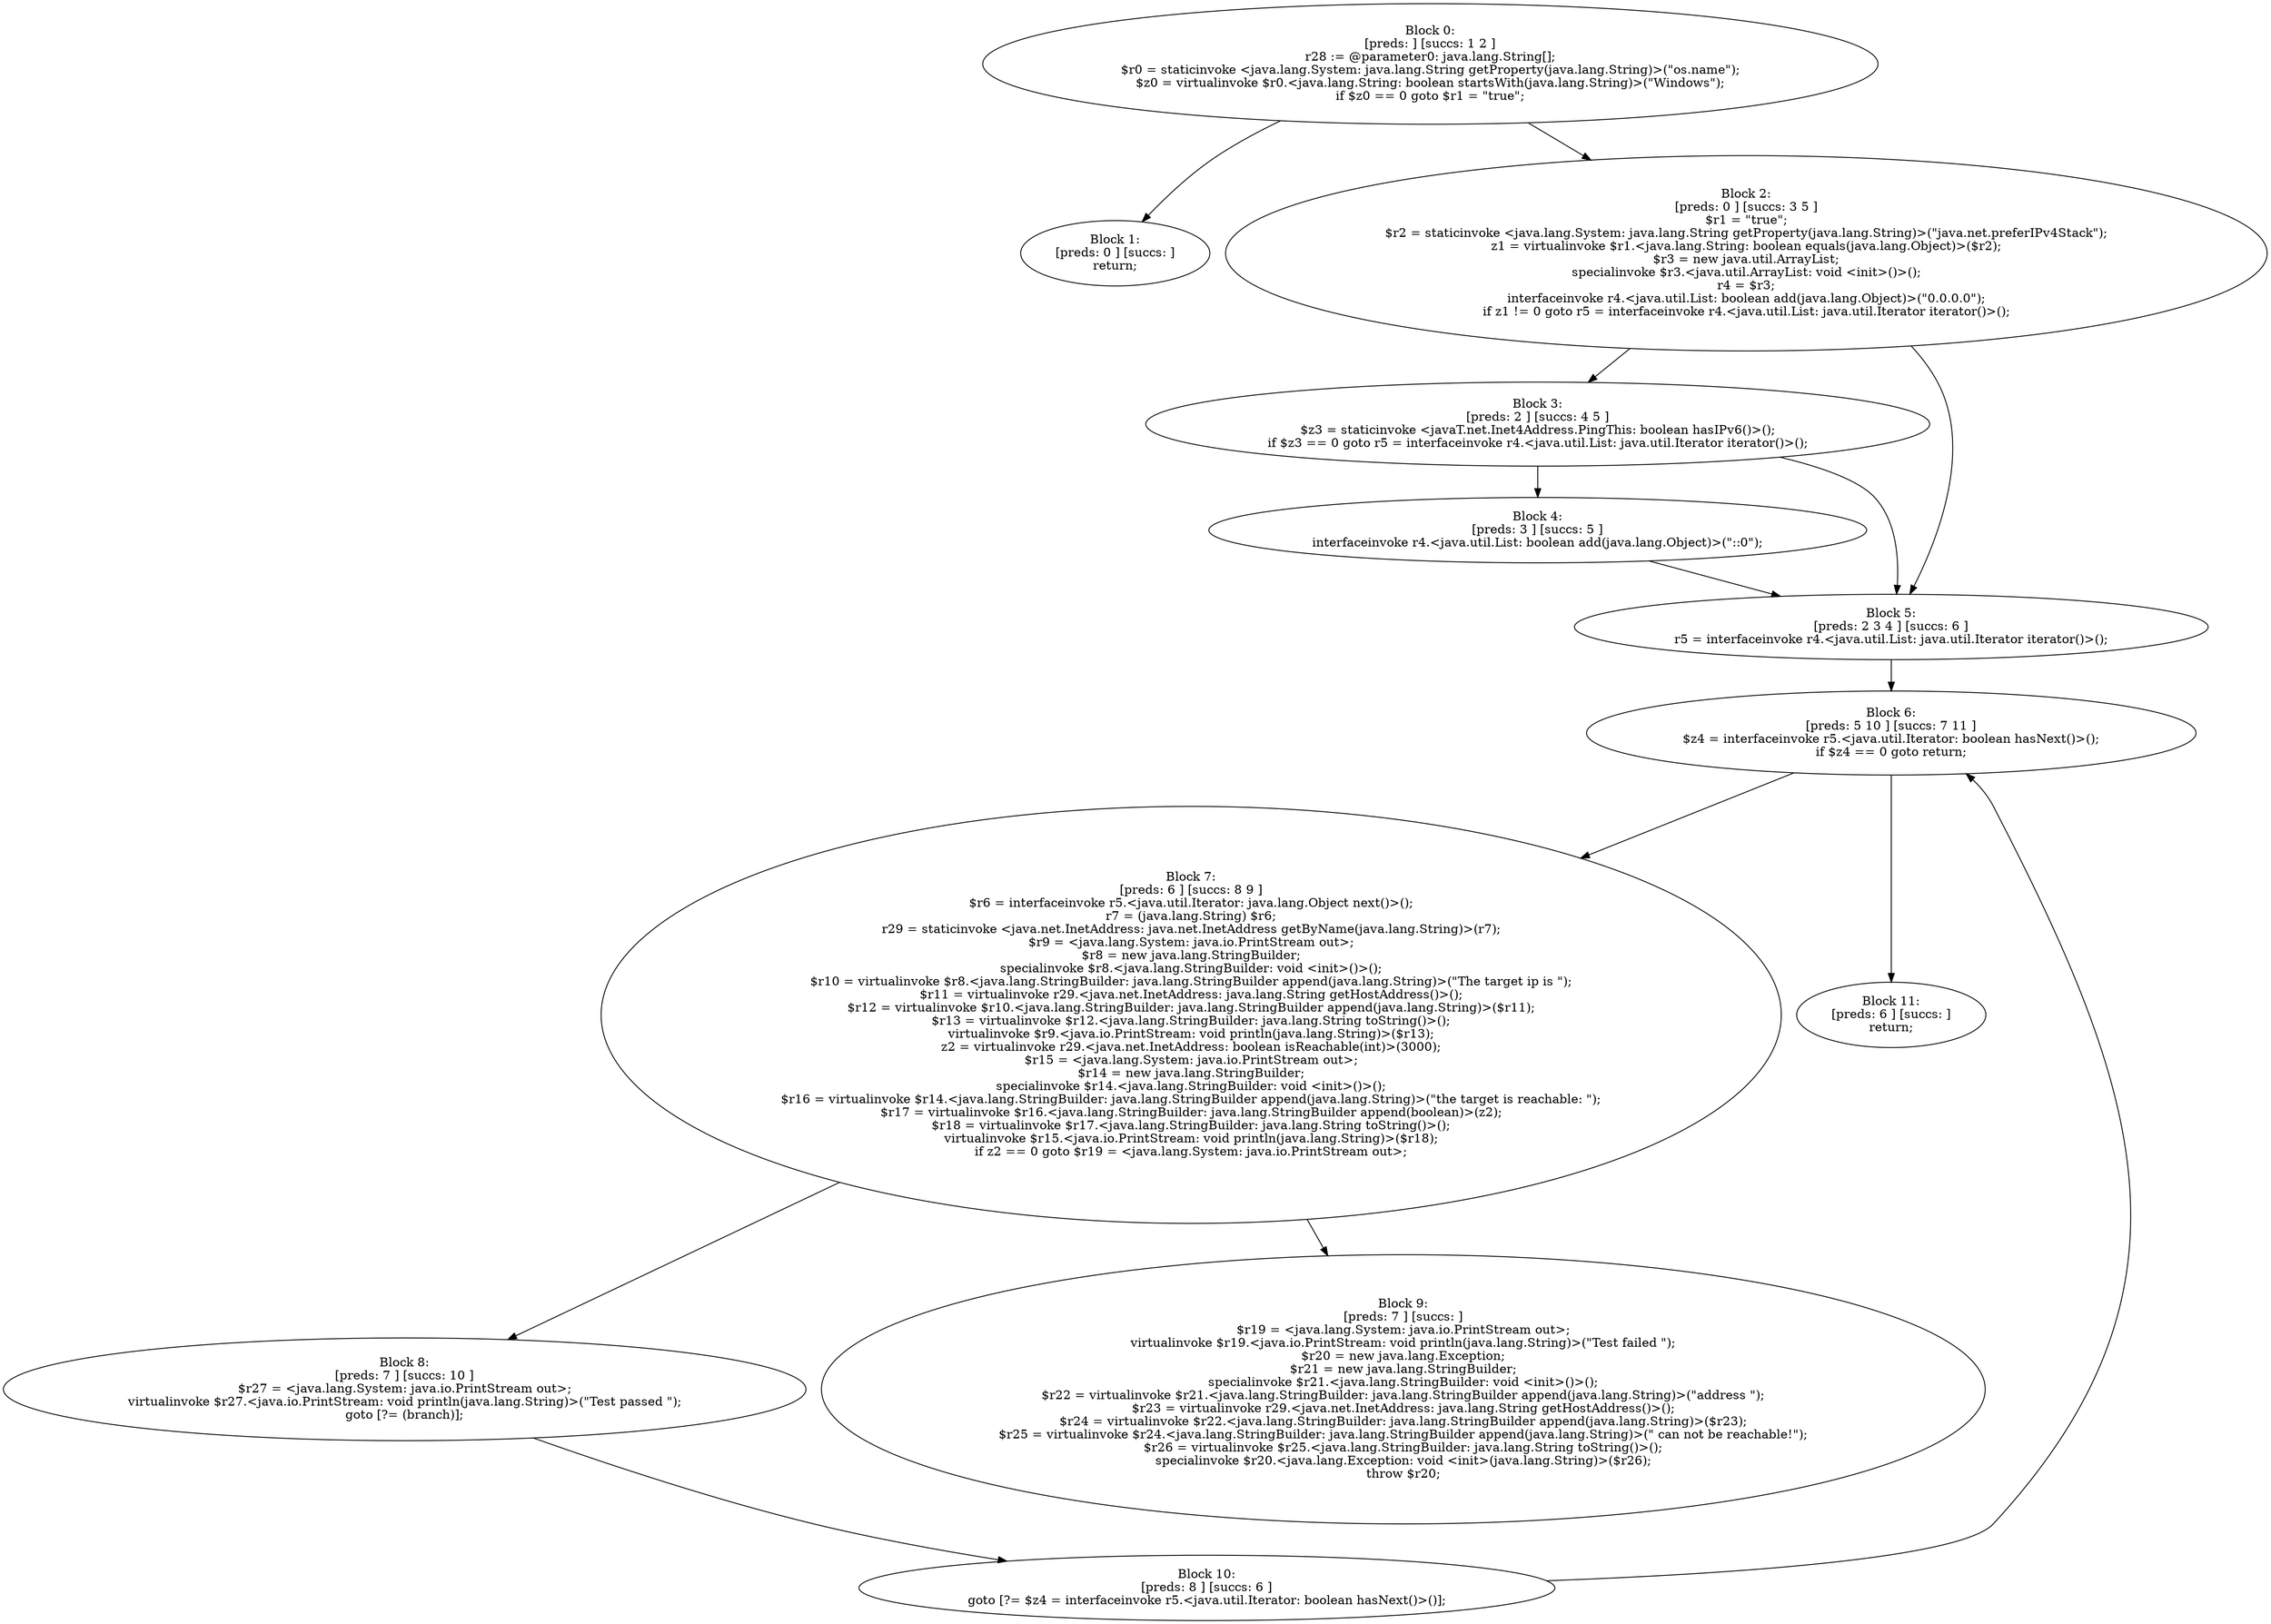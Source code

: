 digraph "unitGraph" {
    "Block 0:
[preds: ] [succs: 1 2 ]
r28 := @parameter0: java.lang.String[];
$r0 = staticinvoke <java.lang.System: java.lang.String getProperty(java.lang.String)>(\"os.name\");
$z0 = virtualinvoke $r0.<java.lang.String: boolean startsWith(java.lang.String)>(\"Windows\");
if $z0 == 0 goto $r1 = \"true\";
"
    "Block 1:
[preds: 0 ] [succs: ]
return;
"
    "Block 2:
[preds: 0 ] [succs: 3 5 ]
$r1 = \"true\";
$r2 = staticinvoke <java.lang.System: java.lang.String getProperty(java.lang.String)>(\"java.net.preferIPv4Stack\");
z1 = virtualinvoke $r1.<java.lang.String: boolean equals(java.lang.Object)>($r2);
$r3 = new java.util.ArrayList;
specialinvoke $r3.<java.util.ArrayList: void <init>()>();
r4 = $r3;
interfaceinvoke r4.<java.util.List: boolean add(java.lang.Object)>(\"0.0.0.0\");
if z1 != 0 goto r5 = interfaceinvoke r4.<java.util.List: java.util.Iterator iterator()>();
"
    "Block 3:
[preds: 2 ] [succs: 4 5 ]
$z3 = staticinvoke <javaT.net.Inet4Address.PingThis: boolean hasIPv6()>();
if $z3 == 0 goto r5 = interfaceinvoke r4.<java.util.List: java.util.Iterator iterator()>();
"
    "Block 4:
[preds: 3 ] [succs: 5 ]
interfaceinvoke r4.<java.util.List: boolean add(java.lang.Object)>(\"::0\");
"
    "Block 5:
[preds: 2 3 4 ] [succs: 6 ]
r5 = interfaceinvoke r4.<java.util.List: java.util.Iterator iterator()>();
"
    "Block 6:
[preds: 5 10 ] [succs: 7 11 ]
$z4 = interfaceinvoke r5.<java.util.Iterator: boolean hasNext()>();
if $z4 == 0 goto return;
"
    "Block 7:
[preds: 6 ] [succs: 8 9 ]
$r6 = interfaceinvoke r5.<java.util.Iterator: java.lang.Object next()>();
r7 = (java.lang.String) $r6;
r29 = staticinvoke <java.net.InetAddress: java.net.InetAddress getByName(java.lang.String)>(r7);
$r9 = <java.lang.System: java.io.PrintStream out>;
$r8 = new java.lang.StringBuilder;
specialinvoke $r8.<java.lang.StringBuilder: void <init>()>();
$r10 = virtualinvoke $r8.<java.lang.StringBuilder: java.lang.StringBuilder append(java.lang.String)>(\"The target ip is \");
$r11 = virtualinvoke r29.<java.net.InetAddress: java.lang.String getHostAddress()>();
$r12 = virtualinvoke $r10.<java.lang.StringBuilder: java.lang.StringBuilder append(java.lang.String)>($r11);
$r13 = virtualinvoke $r12.<java.lang.StringBuilder: java.lang.String toString()>();
virtualinvoke $r9.<java.io.PrintStream: void println(java.lang.String)>($r13);
z2 = virtualinvoke r29.<java.net.InetAddress: boolean isReachable(int)>(3000);
$r15 = <java.lang.System: java.io.PrintStream out>;
$r14 = new java.lang.StringBuilder;
specialinvoke $r14.<java.lang.StringBuilder: void <init>()>();
$r16 = virtualinvoke $r14.<java.lang.StringBuilder: java.lang.StringBuilder append(java.lang.String)>(\"the target is reachable: \");
$r17 = virtualinvoke $r16.<java.lang.StringBuilder: java.lang.StringBuilder append(boolean)>(z2);
$r18 = virtualinvoke $r17.<java.lang.StringBuilder: java.lang.String toString()>();
virtualinvoke $r15.<java.io.PrintStream: void println(java.lang.String)>($r18);
if z2 == 0 goto $r19 = <java.lang.System: java.io.PrintStream out>;
"
    "Block 8:
[preds: 7 ] [succs: 10 ]
$r27 = <java.lang.System: java.io.PrintStream out>;
virtualinvoke $r27.<java.io.PrintStream: void println(java.lang.String)>(\"Test passed \");
goto [?= (branch)];
"
    "Block 9:
[preds: 7 ] [succs: ]
$r19 = <java.lang.System: java.io.PrintStream out>;
virtualinvoke $r19.<java.io.PrintStream: void println(java.lang.String)>(\"Test failed \");
$r20 = new java.lang.Exception;
$r21 = new java.lang.StringBuilder;
specialinvoke $r21.<java.lang.StringBuilder: void <init>()>();
$r22 = virtualinvoke $r21.<java.lang.StringBuilder: java.lang.StringBuilder append(java.lang.String)>(\"address \");
$r23 = virtualinvoke r29.<java.net.InetAddress: java.lang.String getHostAddress()>();
$r24 = virtualinvoke $r22.<java.lang.StringBuilder: java.lang.StringBuilder append(java.lang.String)>($r23);
$r25 = virtualinvoke $r24.<java.lang.StringBuilder: java.lang.StringBuilder append(java.lang.String)>(\" can not be reachable!\");
$r26 = virtualinvoke $r25.<java.lang.StringBuilder: java.lang.String toString()>();
specialinvoke $r20.<java.lang.Exception: void <init>(java.lang.String)>($r26);
throw $r20;
"
    "Block 10:
[preds: 8 ] [succs: 6 ]
goto [?= $z4 = interfaceinvoke r5.<java.util.Iterator: boolean hasNext()>()];
"
    "Block 11:
[preds: 6 ] [succs: ]
return;
"
    "Block 0:
[preds: ] [succs: 1 2 ]
r28 := @parameter0: java.lang.String[];
$r0 = staticinvoke <java.lang.System: java.lang.String getProperty(java.lang.String)>(\"os.name\");
$z0 = virtualinvoke $r0.<java.lang.String: boolean startsWith(java.lang.String)>(\"Windows\");
if $z0 == 0 goto $r1 = \"true\";
"->"Block 1:
[preds: 0 ] [succs: ]
return;
";
    "Block 0:
[preds: ] [succs: 1 2 ]
r28 := @parameter0: java.lang.String[];
$r0 = staticinvoke <java.lang.System: java.lang.String getProperty(java.lang.String)>(\"os.name\");
$z0 = virtualinvoke $r0.<java.lang.String: boolean startsWith(java.lang.String)>(\"Windows\");
if $z0 == 0 goto $r1 = \"true\";
"->"Block 2:
[preds: 0 ] [succs: 3 5 ]
$r1 = \"true\";
$r2 = staticinvoke <java.lang.System: java.lang.String getProperty(java.lang.String)>(\"java.net.preferIPv4Stack\");
z1 = virtualinvoke $r1.<java.lang.String: boolean equals(java.lang.Object)>($r2);
$r3 = new java.util.ArrayList;
specialinvoke $r3.<java.util.ArrayList: void <init>()>();
r4 = $r3;
interfaceinvoke r4.<java.util.List: boolean add(java.lang.Object)>(\"0.0.0.0\");
if z1 != 0 goto r5 = interfaceinvoke r4.<java.util.List: java.util.Iterator iterator()>();
";
    "Block 2:
[preds: 0 ] [succs: 3 5 ]
$r1 = \"true\";
$r2 = staticinvoke <java.lang.System: java.lang.String getProperty(java.lang.String)>(\"java.net.preferIPv4Stack\");
z1 = virtualinvoke $r1.<java.lang.String: boolean equals(java.lang.Object)>($r2);
$r3 = new java.util.ArrayList;
specialinvoke $r3.<java.util.ArrayList: void <init>()>();
r4 = $r3;
interfaceinvoke r4.<java.util.List: boolean add(java.lang.Object)>(\"0.0.0.0\");
if z1 != 0 goto r5 = interfaceinvoke r4.<java.util.List: java.util.Iterator iterator()>();
"->"Block 3:
[preds: 2 ] [succs: 4 5 ]
$z3 = staticinvoke <javaT.net.Inet4Address.PingThis: boolean hasIPv6()>();
if $z3 == 0 goto r5 = interfaceinvoke r4.<java.util.List: java.util.Iterator iterator()>();
";
    "Block 2:
[preds: 0 ] [succs: 3 5 ]
$r1 = \"true\";
$r2 = staticinvoke <java.lang.System: java.lang.String getProperty(java.lang.String)>(\"java.net.preferIPv4Stack\");
z1 = virtualinvoke $r1.<java.lang.String: boolean equals(java.lang.Object)>($r2);
$r3 = new java.util.ArrayList;
specialinvoke $r3.<java.util.ArrayList: void <init>()>();
r4 = $r3;
interfaceinvoke r4.<java.util.List: boolean add(java.lang.Object)>(\"0.0.0.0\");
if z1 != 0 goto r5 = interfaceinvoke r4.<java.util.List: java.util.Iterator iterator()>();
"->"Block 5:
[preds: 2 3 4 ] [succs: 6 ]
r5 = interfaceinvoke r4.<java.util.List: java.util.Iterator iterator()>();
";
    "Block 3:
[preds: 2 ] [succs: 4 5 ]
$z3 = staticinvoke <javaT.net.Inet4Address.PingThis: boolean hasIPv6()>();
if $z3 == 0 goto r5 = interfaceinvoke r4.<java.util.List: java.util.Iterator iterator()>();
"->"Block 4:
[preds: 3 ] [succs: 5 ]
interfaceinvoke r4.<java.util.List: boolean add(java.lang.Object)>(\"::0\");
";
    "Block 3:
[preds: 2 ] [succs: 4 5 ]
$z3 = staticinvoke <javaT.net.Inet4Address.PingThis: boolean hasIPv6()>();
if $z3 == 0 goto r5 = interfaceinvoke r4.<java.util.List: java.util.Iterator iterator()>();
"->"Block 5:
[preds: 2 3 4 ] [succs: 6 ]
r5 = interfaceinvoke r4.<java.util.List: java.util.Iterator iterator()>();
";
    "Block 4:
[preds: 3 ] [succs: 5 ]
interfaceinvoke r4.<java.util.List: boolean add(java.lang.Object)>(\"::0\");
"->"Block 5:
[preds: 2 3 4 ] [succs: 6 ]
r5 = interfaceinvoke r4.<java.util.List: java.util.Iterator iterator()>();
";
    "Block 5:
[preds: 2 3 4 ] [succs: 6 ]
r5 = interfaceinvoke r4.<java.util.List: java.util.Iterator iterator()>();
"->"Block 6:
[preds: 5 10 ] [succs: 7 11 ]
$z4 = interfaceinvoke r5.<java.util.Iterator: boolean hasNext()>();
if $z4 == 0 goto return;
";
    "Block 6:
[preds: 5 10 ] [succs: 7 11 ]
$z4 = interfaceinvoke r5.<java.util.Iterator: boolean hasNext()>();
if $z4 == 0 goto return;
"->"Block 7:
[preds: 6 ] [succs: 8 9 ]
$r6 = interfaceinvoke r5.<java.util.Iterator: java.lang.Object next()>();
r7 = (java.lang.String) $r6;
r29 = staticinvoke <java.net.InetAddress: java.net.InetAddress getByName(java.lang.String)>(r7);
$r9 = <java.lang.System: java.io.PrintStream out>;
$r8 = new java.lang.StringBuilder;
specialinvoke $r8.<java.lang.StringBuilder: void <init>()>();
$r10 = virtualinvoke $r8.<java.lang.StringBuilder: java.lang.StringBuilder append(java.lang.String)>(\"The target ip is \");
$r11 = virtualinvoke r29.<java.net.InetAddress: java.lang.String getHostAddress()>();
$r12 = virtualinvoke $r10.<java.lang.StringBuilder: java.lang.StringBuilder append(java.lang.String)>($r11);
$r13 = virtualinvoke $r12.<java.lang.StringBuilder: java.lang.String toString()>();
virtualinvoke $r9.<java.io.PrintStream: void println(java.lang.String)>($r13);
z2 = virtualinvoke r29.<java.net.InetAddress: boolean isReachable(int)>(3000);
$r15 = <java.lang.System: java.io.PrintStream out>;
$r14 = new java.lang.StringBuilder;
specialinvoke $r14.<java.lang.StringBuilder: void <init>()>();
$r16 = virtualinvoke $r14.<java.lang.StringBuilder: java.lang.StringBuilder append(java.lang.String)>(\"the target is reachable: \");
$r17 = virtualinvoke $r16.<java.lang.StringBuilder: java.lang.StringBuilder append(boolean)>(z2);
$r18 = virtualinvoke $r17.<java.lang.StringBuilder: java.lang.String toString()>();
virtualinvoke $r15.<java.io.PrintStream: void println(java.lang.String)>($r18);
if z2 == 0 goto $r19 = <java.lang.System: java.io.PrintStream out>;
";
    "Block 6:
[preds: 5 10 ] [succs: 7 11 ]
$z4 = interfaceinvoke r5.<java.util.Iterator: boolean hasNext()>();
if $z4 == 0 goto return;
"->"Block 11:
[preds: 6 ] [succs: ]
return;
";
    "Block 7:
[preds: 6 ] [succs: 8 9 ]
$r6 = interfaceinvoke r5.<java.util.Iterator: java.lang.Object next()>();
r7 = (java.lang.String) $r6;
r29 = staticinvoke <java.net.InetAddress: java.net.InetAddress getByName(java.lang.String)>(r7);
$r9 = <java.lang.System: java.io.PrintStream out>;
$r8 = new java.lang.StringBuilder;
specialinvoke $r8.<java.lang.StringBuilder: void <init>()>();
$r10 = virtualinvoke $r8.<java.lang.StringBuilder: java.lang.StringBuilder append(java.lang.String)>(\"The target ip is \");
$r11 = virtualinvoke r29.<java.net.InetAddress: java.lang.String getHostAddress()>();
$r12 = virtualinvoke $r10.<java.lang.StringBuilder: java.lang.StringBuilder append(java.lang.String)>($r11);
$r13 = virtualinvoke $r12.<java.lang.StringBuilder: java.lang.String toString()>();
virtualinvoke $r9.<java.io.PrintStream: void println(java.lang.String)>($r13);
z2 = virtualinvoke r29.<java.net.InetAddress: boolean isReachable(int)>(3000);
$r15 = <java.lang.System: java.io.PrintStream out>;
$r14 = new java.lang.StringBuilder;
specialinvoke $r14.<java.lang.StringBuilder: void <init>()>();
$r16 = virtualinvoke $r14.<java.lang.StringBuilder: java.lang.StringBuilder append(java.lang.String)>(\"the target is reachable: \");
$r17 = virtualinvoke $r16.<java.lang.StringBuilder: java.lang.StringBuilder append(boolean)>(z2);
$r18 = virtualinvoke $r17.<java.lang.StringBuilder: java.lang.String toString()>();
virtualinvoke $r15.<java.io.PrintStream: void println(java.lang.String)>($r18);
if z2 == 0 goto $r19 = <java.lang.System: java.io.PrintStream out>;
"->"Block 8:
[preds: 7 ] [succs: 10 ]
$r27 = <java.lang.System: java.io.PrintStream out>;
virtualinvoke $r27.<java.io.PrintStream: void println(java.lang.String)>(\"Test passed \");
goto [?= (branch)];
";
    "Block 7:
[preds: 6 ] [succs: 8 9 ]
$r6 = interfaceinvoke r5.<java.util.Iterator: java.lang.Object next()>();
r7 = (java.lang.String) $r6;
r29 = staticinvoke <java.net.InetAddress: java.net.InetAddress getByName(java.lang.String)>(r7);
$r9 = <java.lang.System: java.io.PrintStream out>;
$r8 = new java.lang.StringBuilder;
specialinvoke $r8.<java.lang.StringBuilder: void <init>()>();
$r10 = virtualinvoke $r8.<java.lang.StringBuilder: java.lang.StringBuilder append(java.lang.String)>(\"The target ip is \");
$r11 = virtualinvoke r29.<java.net.InetAddress: java.lang.String getHostAddress()>();
$r12 = virtualinvoke $r10.<java.lang.StringBuilder: java.lang.StringBuilder append(java.lang.String)>($r11);
$r13 = virtualinvoke $r12.<java.lang.StringBuilder: java.lang.String toString()>();
virtualinvoke $r9.<java.io.PrintStream: void println(java.lang.String)>($r13);
z2 = virtualinvoke r29.<java.net.InetAddress: boolean isReachable(int)>(3000);
$r15 = <java.lang.System: java.io.PrintStream out>;
$r14 = new java.lang.StringBuilder;
specialinvoke $r14.<java.lang.StringBuilder: void <init>()>();
$r16 = virtualinvoke $r14.<java.lang.StringBuilder: java.lang.StringBuilder append(java.lang.String)>(\"the target is reachable: \");
$r17 = virtualinvoke $r16.<java.lang.StringBuilder: java.lang.StringBuilder append(boolean)>(z2);
$r18 = virtualinvoke $r17.<java.lang.StringBuilder: java.lang.String toString()>();
virtualinvoke $r15.<java.io.PrintStream: void println(java.lang.String)>($r18);
if z2 == 0 goto $r19 = <java.lang.System: java.io.PrintStream out>;
"->"Block 9:
[preds: 7 ] [succs: ]
$r19 = <java.lang.System: java.io.PrintStream out>;
virtualinvoke $r19.<java.io.PrintStream: void println(java.lang.String)>(\"Test failed \");
$r20 = new java.lang.Exception;
$r21 = new java.lang.StringBuilder;
specialinvoke $r21.<java.lang.StringBuilder: void <init>()>();
$r22 = virtualinvoke $r21.<java.lang.StringBuilder: java.lang.StringBuilder append(java.lang.String)>(\"address \");
$r23 = virtualinvoke r29.<java.net.InetAddress: java.lang.String getHostAddress()>();
$r24 = virtualinvoke $r22.<java.lang.StringBuilder: java.lang.StringBuilder append(java.lang.String)>($r23);
$r25 = virtualinvoke $r24.<java.lang.StringBuilder: java.lang.StringBuilder append(java.lang.String)>(\" can not be reachable!\");
$r26 = virtualinvoke $r25.<java.lang.StringBuilder: java.lang.String toString()>();
specialinvoke $r20.<java.lang.Exception: void <init>(java.lang.String)>($r26);
throw $r20;
";
    "Block 8:
[preds: 7 ] [succs: 10 ]
$r27 = <java.lang.System: java.io.PrintStream out>;
virtualinvoke $r27.<java.io.PrintStream: void println(java.lang.String)>(\"Test passed \");
goto [?= (branch)];
"->"Block 10:
[preds: 8 ] [succs: 6 ]
goto [?= $z4 = interfaceinvoke r5.<java.util.Iterator: boolean hasNext()>()];
";
    "Block 10:
[preds: 8 ] [succs: 6 ]
goto [?= $z4 = interfaceinvoke r5.<java.util.Iterator: boolean hasNext()>()];
"->"Block 6:
[preds: 5 10 ] [succs: 7 11 ]
$z4 = interfaceinvoke r5.<java.util.Iterator: boolean hasNext()>();
if $z4 == 0 goto return;
";
}
